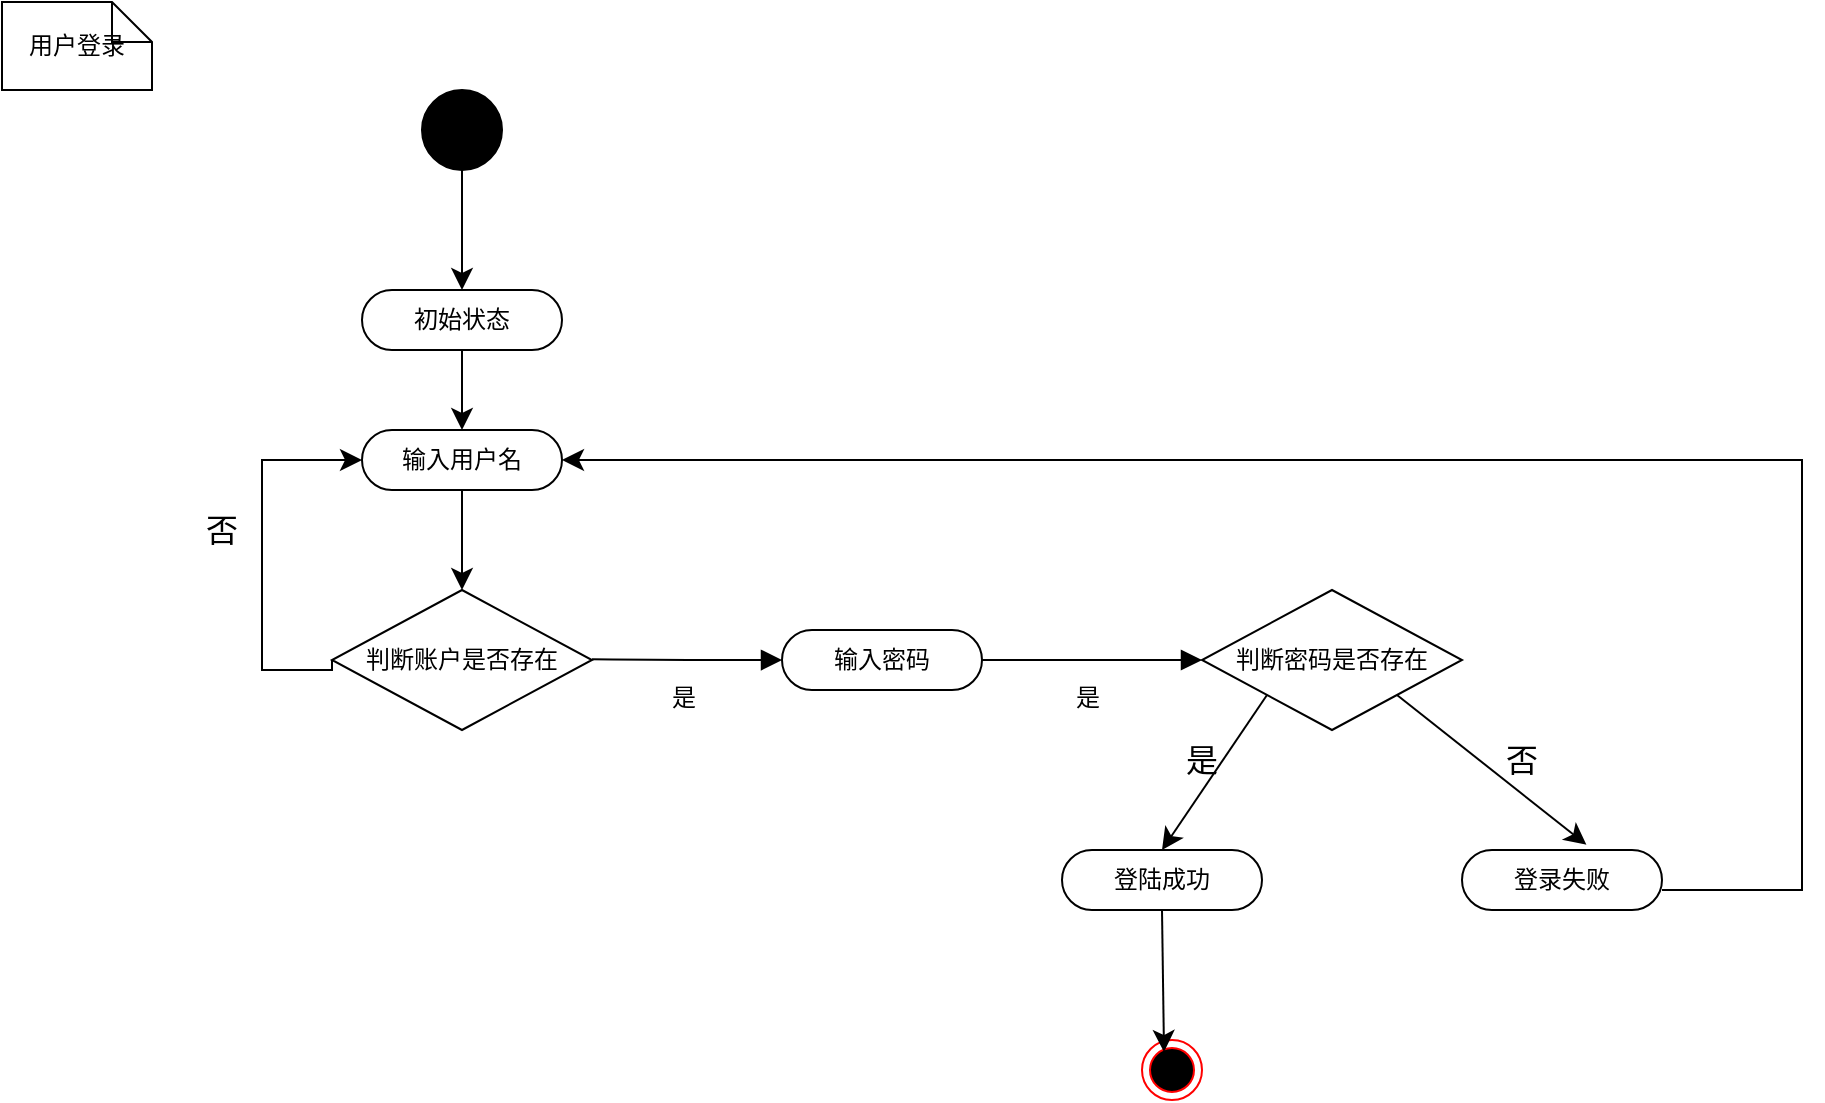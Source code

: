 <mxfile version="25.0.1">
  <diagram name="Page-1" id="0783ab3e-0a74-02c8-0abd-f7b4e66b4bec">
    <mxGraphModel dx="1694" dy="930" grid="1" gridSize="10" guides="1" tooltips="1" connect="1" arrows="1" fold="1" page="1" pageScale="1" pageWidth="850" pageHeight="1100" background="none" math="0" shadow="0">
      <root>
        <mxCell id="0" />
        <mxCell id="1" parent="0" />
        <mxCell id="IDEOeWn6x7dvLfQBAYid-27" style="edgeStyle=none;curved=1;rounded=0;orthogonalLoop=1;jettySize=auto;html=1;exitX=0.5;exitY=1;exitDx=0;exitDy=0;fontSize=12;startSize=8;endSize=8;" edge="1" parent="1" source="60571a20871a0731-4" target="60571a20871a0731-8">
          <mxGeometry relative="1" as="geometry" />
        </mxCell>
        <mxCell id="60571a20871a0731-4" value="" style="ellipse;whiteSpace=wrap;html=1;rounded=0;shadow=0;comic=0;labelBackgroundColor=none;strokeWidth=1;fillColor=#000000;fontFamily=Verdana;fontSize=12;align=center;" parent="1" vertex="1">
          <mxGeometry x="780" y="60" width="40" height="40" as="geometry" />
        </mxCell>
        <mxCell id="IDEOeWn6x7dvLfQBAYid-28" style="edgeStyle=none;curved=1;rounded=0;orthogonalLoop=1;jettySize=auto;html=1;exitX=0.5;exitY=1;exitDx=0;exitDy=0;fontSize=12;startSize=8;endSize=8;" edge="1" parent="1" source="60571a20871a0731-8" target="IDEOeWn6x7dvLfQBAYid-1">
          <mxGeometry relative="1" as="geometry" />
        </mxCell>
        <mxCell id="60571a20871a0731-8" value="初始状态" style="rounded=1;whiteSpace=wrap;html=1;shadow=0;comic=0;labelBackgroundColor=none;strokeWidth=1;fontFamily=Verdana;fontSize=12;align=center;arcSize=50;" parent="1" vertex="1">
          <mxGeometry x="750" y="160" width="100" height="30" as="geometry" />
        </mxCell>
        <mxCell id="IDEOeWn6x7dvLfQBAYid-5" style="edgeStyle=none;curved=1;rounded=0;orthogonalLoop=1;jettySize=auto;html=1;exitX=0;exitY=0.5;exitDx=0;exitDy=0;fontSize=12;startSize=8;endSize=8;" edge="1" parent="1" source="IDEOeWn6x7dvLfQBAYid-1">
          <mxGeometry relative="1" as="geometry">
            <mxPoint x="749.903" y="245.161" as="targetPoint" />
          </mxGeometry>
        </mxCell>
        <mxCell id="IDEOeWn6x7dvLfQBAYid-10" style="edgeStyle=none;curved=1;rounded=0;orthogonalLoop=1;jettySize=auto;html=1;exitX=0.5;exitY=1;exitDx=0;exitDy=0;fontSize=12;startSize=8;endSize=8;" edge="1" parent="1" source="IDEOeWn6x7dvLfQBAYid-1" target="IDEOeWn6x7dvLfQBAYid-2">
          <mxGeometry relative="1" as="geometry" />
        </mxCell>
        <mxCell id="IDEOeWn6x7dvLfQBAYid-1" value="输入用户名" style="rounded=1;whiteSpace=wrap;html=1;shadow=0;comic=0;labelBackgroundColor=none;strokeWidth=1;fontFamily=Verdana;fontSize=12;align=center;arcSize=50;" vertex="1" parent="1">
          <mxGeometry x="750" y="230" width="100" height="30" as="geometry" />
        </mxCell>
        <mxCell id="IDEOeWn6x7dvLfQBAYid-2" value="判断账户是否存在" style="rhombus;whiteSpace=wrap;html=1;" vertex="1" parent="1">
          <mxGeometry x="735" y="310" width="130" height="70" as="geometry" />
        </mxCell>
        <mxCell id="IDEOeWn6x7dvLfQBAYid-13" value="" style="edgeStyle=segmentEdgeStyle;endArrow=classic;html=1;curved=0;rounded=0;endSize=8;startSize=8;sourcePerimeterSpacing=0;targetPerimeterSpacing=0;fontSize=12;exitX=0;exitY=0.5;exitDx=0;exitDy=0;entryX=0;entryY=0.5;entryDx=0;entryDy=0;" edge="1" parent="1" source="IDEOeWn6x7dvLfQBAYid-2" target="IDEOeWn6x7dvLfQBAYid-1">
          <mxGeometry width="140" relative="1" as="geometry">
            <mxPoint x="729.94" y="349.97" as="sourcePoint" />
            <mxPoint x="770" y="230" as="targetPoint" />
            <Array as="points">
              <mxPoint x="735" y="350" />
              <mxPoint x="700" y="350" />
              <mxPoint x="700" y="245" />
            </Array>
          </mxGeometry>
        </mxCell>
        <mxCell id="IDEOeWn6x7dvLfQBAYid-14" value="否" style="text;strokeColor=none;align=center;fillColor=none;html=1;verticalAlign=middle;whiteSpace=wrap;rounded=0;fontSize=16;" vertex="1" parent="1">
          <mxGeometry x="660" y="270" width="40" height="20" as="geometry" />
        </mxCell>
        <mxCell id="IDEOeWn6x7dvLfQBAYid-15" value="是" style="endArrow=block;endFill=1;html=1;edgeStyle=orthogonalEdgeStyle;align=left;verticalAlign=top;rounded=0;fontSize=12;startSize=8;endSize=8;curved=1;" edge="1" parent="1">
          <mxGeometry x="-0.188" y="-5" relative="1" as="geometry">
            <mxPoint x="865" y="344.64" as="sourcePoint" />
            <mxPoint x="960" y="345" as="targetPoint" />
            <mxPoint as="offset" />
          </mxGeometry>
        </mxCell>
        <mxCell id="IDEOeWn6x7dvLfQBAYid-17" value="输入密码" style="rounded=1;whiteSpace=wrap;html=1;shadow=0;comic=0;labelBackgroundColor=none;strokeWidth=1;fontFamily=Verdana;fontSize=12;align=center;arcSize=50;" vertex="1" parent="1">
          <mxGeometry x="960" y="330" width="100" height="30" as="geometry" />
        </mxCell>
        <mxCell id="IDEOeWn6x7dvLfQBAYid-18" value="是" style="endArrow=block;endFill=1;html=1;edgeStyle=orthogonalEdgeStyle;align=left;verticalAlign=top;rounded=0;fontSize=12;startSize=8;endSize=8;curved=1;exitX=1;exitY=0.5;exitDx=0;exitDy=0;" edge="1" parent="1" source="IDEOeWn6x7dvLfQBAYid-17">
          <mxGeometry x="-0.188" y="-5" relative="1" as="geometry">
            <mxPoint x="1100" y="345" as="sourcePoint" />
            <mxPoint x="1170" y="345" as="targetPoint" />
            <mxPoint as="offset" />
          </mxGeometry>
        </mxCell>
        <mxCell id="IDEOeWn6x7dvLfQBAYid-22" style="edgeStyle=none;curved=1;rounded=0;orthogonalLoop=1;jettySize=auto;html=1;exitX=0;exitY=1;exitDx=0;exitDy=0;entryX=0.5;entryY=0;entryDx=0;entryDy=0;fontSize=12;startSize=8;endSize=8;" edge="1" parent="1" source="IDEOeWn6x7dvLfQBAYid-19" target="IDEOeWn6x7dvLfQBAYid-20">
          <mxGeometry relative="1" as="geometry" />
        </mxCell>
        <mxCell id="IDEOeWn6x7dvLfQBAYid-19" value="判断密码是否存在" style="rhombus;whiteSpace=wrap;html=1;" vertex="1" parent="1">
          <mxGeometry x="1170" y="310" width="130" height="70" as="geometry" />
        </mxCell>
        <mxCell id="IDEOeWn6x7dvLfQBAYid-20" value="登陆成功" style="rounded=1;whiteSpace=wrap;html=1;shadow=0;comic=0;labelBackgroundColor=none;strokeWidth=1;fontFamily=Verdana;fontSize=12;align=center;arcSize=50;" vertex="1" parent="1">
          <mxGeometry x="1100" y="440" width="100" height="30" as="geometry" />
        </mxCell>
        <mxCell id="IDEOeWn6x7dvLfQBAYid-21" value="登录失败" style="rounded=1;whiteSpace=wrap;html=1;shadow=0;comic=0;labelBackgroundColor=none;strokeWidth=1;fontFamily=Verdana;fontSize=12;align=center;arcSize=50;" vertex="1" parent="1">
          <mxGeometry x="1300" y="440" width="100" height="30" as="geometry" />
        </mxCell>
        <mxCell id="IDEOeWn6x7dvLfQBAYid-23" style="edgeStyle=none;curved=1;rounded=0;orthogonalLoop=1;jettySize=auto;html=1;exitX=1;exitY=1;exitDx=0;exitDy=0;entryX=0.622;entryY=-0.087;entryDx=0;entryDy=0;entryPerimeter=0;fontSize=12;startSize=8;endSize=8;" edge="1" parent="1" source="IDEOeWn6x7dvLfQBAYid-19" target="IDEOeWn6x7dvLfQBAYid-21">
          <mxGeometry relative="1" as="geometry" />
        </mxCell>
        <mxCell id="IDEOeWn6x7dvLfQBAYid-24" value="是" style="text;strokeColor=none;align=center;fillColor=none;html=1;verticalAlign=middle;whiteSpace=wrap;rounded=0;fontSize=16;" vertex="1" parent="1">
          <mxGeometry x="1140" y="380" width="60" height="30" as="geometry" />
        </mxCell>
        <mxCell id="IDEOeWn6x7dvLfQBAYid-25" value="否" style="text;strokeColor=none;align=center;fillColor=none;html=1;verticalAlign=middle;whiteSpace=wrap;rounded=0;fontSize=16;" vertex="1" parent="1">
          <mxGeometry x="1300" y="380" width="60" height="30" as="geometry" />
        </mxCell>
        <mxCell id="IDEOeWn6x7dvLfQBAYid-26" value="" style="edgeStyle=segmentEdgeStyle;endArrow=classic;html=1;curved=0;rounded=0;endSize=8;startSize=8;sourcePerimeterSpacing=0;targetPerimeterSpacing=0;fontSize=12;entryX=1;entryY=0.5;entryDx=0;entryDy=0;" edge="1" parent="1" target="IDEOeWn6x7dvLfQBAYid-1">
          <mxGeometry width="140" relative="1" as="geometry">
            <mxPoint x="1400" y="460" as="sourcePoint" />
            <mxPoint x="1360" y="310" as="targetPoint" />
            <Array as="points">
              <mxPoint x="1470" y="460" />
              <mxPoint x="1470" y="245" />
            </Array>
          </mxGeometry>
        </mxCell>
        <mxCell id="IDEOeWn6x7dvLfQBAYid-29" value="用户登录" style="shape=note;whiteSpace=wrap;html=1;rounded=0;shadow=0;comic=0;labelBackgroundColor=none;strokeWidth=1;fontFamily=Verdana;fontSize=12;align=center;size=20;" vertex="1" parent="1">
          <mxGeometry x="570" y="16" width="75" height="44" as="geometry" />
        </mxCell>
        <mxCell id="IDEOeWn6x7dvLfQBAYid-30" value="" style="ellipse;html=1;shape=endState;fillColor=#000000;strokeColor=#ff0000;" vertex="1" parent="1">
          <mxGeometry x="1140" y="535" width="30" height="30" as="geometry" />
        </mxCell>
        <mxCell id="IDEOeWn6x7dvLfQBAYid-31" style="edgeStyle=none;curved=1;rounded=0;orthogonalLoop=1;jettySize=auto;html=1;exitX=0.5;exitY=1;exitDx=0;exitDy=0;entryX=0.367;entryY=0.2;entryDx=0;entryDy=0;entryPerimeter=0;fontSize=12;startSize=8;endSize=8;" edge="1" parent="1" source="IDEOeWn6x7dvLfQBAYid-20" target="IDEOeWn6x7dvLfQBAYid-30">
          <mxGeometry relative="1" as="geometry" />
        </mxCell>
      </root>
    </mxGraphModel>
  </diagram>
</mxfile>
